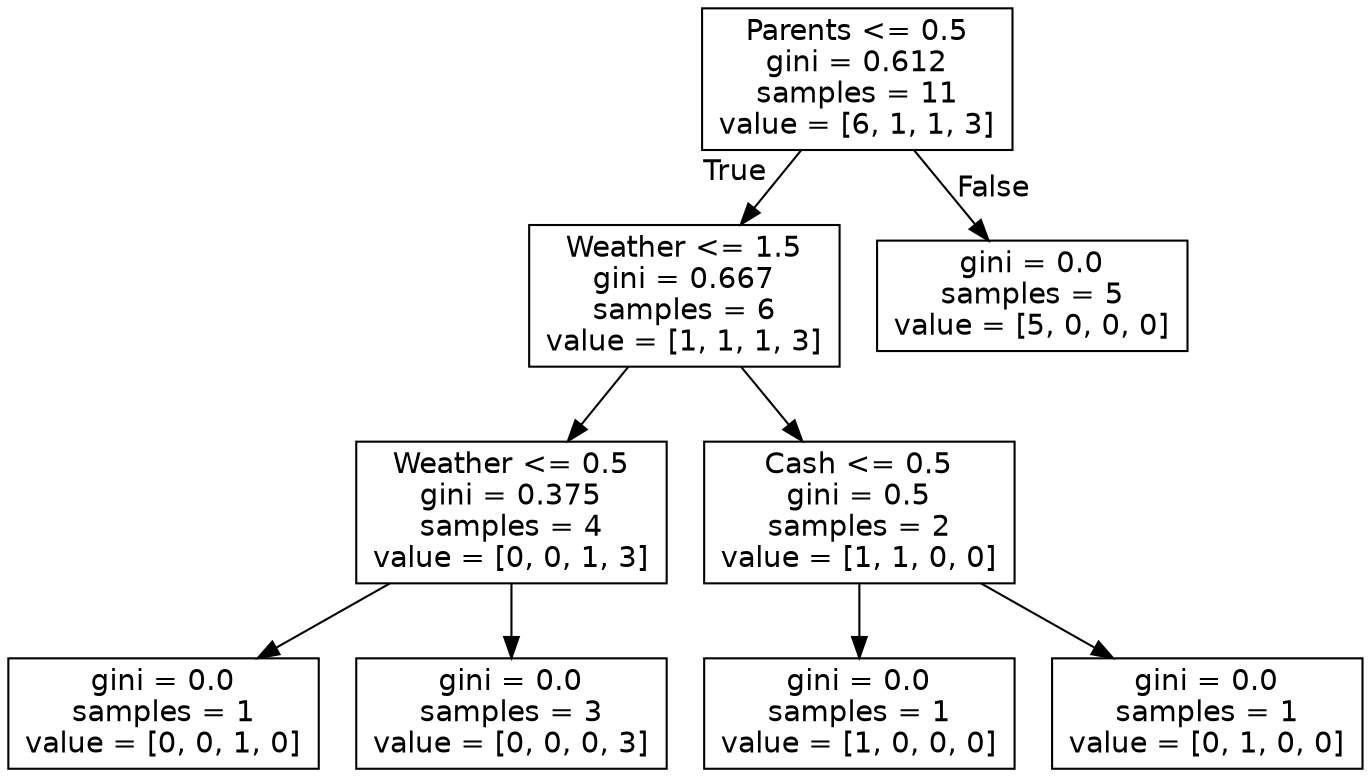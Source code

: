 digraph Tree {
node [shape=box, fontname="helvetica"] ;
edge [fontname="helvetica"] ;
0 [label="Parents <= 0.5\ngini = 0.612\nsamples = 11\nvalue = [6, 1, 1, 3]"] ;
1 [label="Weather <= 1.5\ngini = 0.667\nsamples = 6\nvalue = [1, 1, 1, 3]"] ;
0 -> 1 [labeldistance=2.5, labelangle=45, headlabel="True"] ;
2 [label="Weather <= 0.5\ngini = 0.375\nsamples = 4\nvalue = [0, 0, 1, 3]"] ;
1 -> 2 ;
3 [label="gini = 0.0\nsamples = 1\nvalue = [0, 0, 1, 0]"] ;
2 -> 3 ;
4 [label="gini = 0.0\nsamples = 3\nvalue = [0, 0, 0, 3]"] ;
2 -> 4 ;
5 [label="Cash <= 0.5\ngini = 0.5\nsamples = 2\nvalue = [1, 1, 0, 0]"] ;
1 -> 5 ;
6 [label="gini = 0.0\nsamples = 1\nvalue = [1, 0, 0, 0]"] ;
5 -> 6 ;
7 [label="gini = 0.0\nsamples = 1\nvalue = [0, 1, 0, 0]"] ;
5 -> 7 ;
8 [label="gini = 0.0\nsamples = 5\nvalue = [5, 0, 0, 0]"] ;
0 -> 8 [labeldistance=2.5, labelangle=-45, headlabel="False"] ;
}